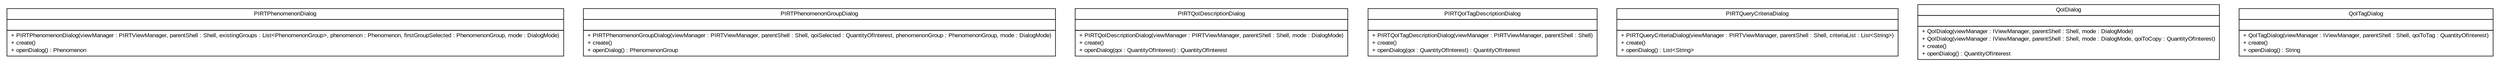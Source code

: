 #!/usr/local/bin/dot
#
# Class diagram 
# Generated by UMLGraph version R5_6-24-gf6e263 (http://www.umlgraph.org/)
#

digraph G {
	edge [fontname="arial",fontsize=10,labelfontname="arial",labelfontsize=10];
	node [fontname="arial",fontsize=10,shape=plaintext];
	nodesep=0.25;
	ranksep=0.5;
	// gov.sandia.cf.parts.ui.pirt.dialogs.PIRTPhenomenonDialog
	c25434 [label=<<table title="gov.sandia.cf.parts.ui.pirt.dialogs.PIRTPhenomenonDialog" border="0" cellborder="1" cellspacing="0" cellpadding="2" port="p" href="./PIRTPhenomenonDialog.html">
		<tr><td><table border="0" cellspacing="0" cellpadding="1">
<tr><td align="center" balign="center"> PIRTPhenomenonDialog </td></tr>
		</table></td></tr>
		<tr><td><table border="0" cellspacing="0" cellpadding="1">
<tr><td align="left" balign="left">  </td></tr>
		</table></td></tr>
		<tr><td><table border="0" cellspacing="0" cellpadding="1">
<tr><td align="left" balign="left"> + PIRTPhenomenonDialog(viewManager : PIRTViewManager, parentShell : Shell, existingGroups : List&lt;PhenomenonGroup&gt;, phenomenon : Phenomenon, firstGroupSelected : PhenomenonGroup, mode : DialogMode) </td></tr>
<tr><td align="left" balign="left"> + create() </td></tr>
<tr><td align="left" balign="left"> + openDialog() : Phenomenon </td></tr>
		</table></td></tr>
		</table>>, URL="./PIRTPhenomenonDialog.html", fontname="arial", fontcolor="black", fontsize=10.0];
	// gov.sandia.cf.parts.ui.pirt.dialogs.PIRTPhenomenonGroupDialog
	c25435 [label=<<table title="gov.sandia.cf.parts.ui.pirt.dialogs.PIRTPhenomenonGroupDialog" border="0" cellborder="1" cellspacing="0" cellpadding="2" port="p" href="./PIRTPhenomenonGroupDialog.html">
		<tr><td><table border="0" cellspacing="0" cellpadding="1">
<tr><td align="center" balign="center"> PIRTPhenomenonGroupDialog </td></tr>
		</table></td></tr>
		<tr><td><table border="0" cellspacing="0" cellpadding="1">
<tr><td align="left" balign="left">  </td></tr>
		</table></td></tr>
		<tr><td><table border="0" cellspacing="0" cellpadding="1">
<tr><td align="left" balign="left"> + PIRTPhenomenonGroupDialog(viewManager : PIRTViewManager, parentShell : Shell, qoiSelected : QuantityOfInterest, phenomenonGroup : PhenomenonGroup, mode : DialogMode) </td></tr>
<tr><td align="left" balign="left"> + create() </td></tr>
<tr><td align="left" balign="left"> + openDialog() : PhenomenonGroup </td></tr>
		</table></td></tr>
		</table>>, URL="./PIRTPhenomenonGroupDialog.html", fontname="arial", fontcolor="black", fontsize=10.0];
	// gov.sandia.cf.parts.ui.pirt.dialogs.PIRTQoIDescriptionDialog
	c25436 [label=<<table title="gov.sandia.cf.parts.ui.pirt.dialogs.PIRTQoIDescriptionDialog" border="0" cellborder="1" cellspacing="0" cellpadding="2" port="p" href="./PIRTQoIDescriptionDialog.html">
		<tr><td><table border="0" cellspacing="0" cellpadding="1">
<tr><td align="center" balign="center"> PIRTQoIDescriptionDialog </td></tr>
		</table></td></tr>
		<tr><td><table border="0" cellspacing="0" cellpadding="1">
<tr><td align="left" balign="left">  </td></tr>
		</table></td></tr>
		<tr><td><table border="0" cellspacing="0" cellpadding="1">
<tr><td align="left" balign="left"> + PIRTQoIDescriptionDialog(viewManager : PIRTViewManager, parentShell : Shell, mode : DialogMode) </td></tr>
<tr><td align="left" balign="left"> + create() </td></tr>
<tr><td align="left" balign="left"> + openDialog(qoi : QuantityOfInterest) : QuantityOfInterest </td></tr>
		</table></td></tr>
		</table>>, URL="./PIRTQoIDescriptionDialog.html", fontname="arial", fontcolor="black", fontsize=10.0];
	// gov.sandia.cf.parts.ui.pirt.dialogs.PIRTQoITagDescriptionDialog
	c25437 [label=<<table title="gov.sandia.cf.parts.ui.pirt.dialogs.PIRTQoITagDescriptionDialog" border="0" cellborder="1" cellspacing="0" cellpadding="2" port="p" href="./PIRTQoITagDescriptionDialog.html">
		<tr><td><table border="0" cellspacing="0" cellpadding="1">
<tr><td align="center" balign="center"> PIRTQoITagDescriptionDialog </td></tr>
		</table></td></tr>
		<tr><td><table border="0" cellspacing="0" cellpadding="1">
<tr><td align="left" balign="left">  </td></tr>
		</table></td></tr>
		<tr><td><table border="0" cellspacing="0" cellpadding="1">
<tr><td align="left" balign="left"> + PIRTQoITagDescriptionDialog(viewManager : PIRTViewManager, parentShell : Shell) </td></tr>
<tr><td align="left" balign="left"> + create() </td></tr>
<tr><td align="left" balign="left"> + openDialog(qoi : QuantityOfInterest) : QuantityOfInterest </td></tr>
		</table></td></tr>
		</table>>, URL="./PIRTQoITagDescriptionDialog.html", fontname="arial", fontcolor="black", fontsize=10.0];
	// gov.sandia.cf.parts.ui.pirt.dialogs.PIRTQueryCriteriaDialog
	c25438 [label=<<table title="gov.sandia.cf.parts.ui.pirt.dialogs.PIRTQueryCriteriaDialog" border="0" cellborder="1" cellspacing="0" cellpadding="2" port="p" href="./PIRTQueryCriteriaDialog.html">
		<tr><td><table border="0" cellspacing="0" cellpadding="1">
<tr><td align="center" balign="center"> PIRTQueryCriteriaDialog </td></tr>
		</table></td></tr>
		<tr><td><table border="0" cellspacing="0" cellpadding="1">
<tr><td align="left" balign="left">  </td></tr>
		</table></td></tr>
		<tr><td><table border="0" cellspacing="0" cellpadding="1">
<tr><td align="left" balign="left"> + PIRTQueryCriteriaDialog(viewManager : PIRTViewManager, parentShell : Shell, criteriaList : List&lt;String&gt;) </td></tr>
<tr><td align="left" balign="left"> + create() </td></tr>
<tr><td align="left" balign="left"> + openDialog() : List&lt;String&gt; </td></tr>
		</table></td></tr>
		</table>>, URL="./PIRTQueryCriteriaDialog.html", fontname="arial", fontcolor="black", fontsize=10.0];
	// gov.sandia.cf.parts.ui.pirt.dialogs.QoIDialog
	c25439 [label=<<table title="gov.sandia.cf.parts.ui.pirt.dialogs.QoIDialog" border="0" cellborder="1" cellspacing="0" cellpadding="2" port="p" href="./QoIDialog.html">
		<tr><td><table border="0" cellspacing="0" cellpadding="1">
<tr><td align="center" balign="center"> QoIDialog </td></tr>
		</table></td></tr>
		<tr><td><table border="0" cellspacing="0" cellpadding="1">
<tr><td align="left" balign="left">  </td></tr>
		</table></td></tr>
		<tr><td><table border="0" cellspacing="0" cellpadding="1">
<tr><td align="left" balign="left"> + QoIDialog(viewManager : IViewManager, parentShell : Shell, mode : DialogMode) </td></tr>
<tr><td align="left" balign="left"> + QoIDialog(viewManager : IViewManager, parentShell : Shell, mode : DialogMode, qoiToCopy : QuantityOfInterest) </td></tr>
<tr><td align="left" balign="left"> + create() </td></tr>
<tr><td align="left" balign="left"> + openDialog() : QuantityOfInterest </td></tr>
		</table></td></tr>
		</table>>, URL="./QoIDialog.html", fontname="arial", fontcolor="black", fontsize=10.0];
	// gov.sandia.cf.parts.ui.pirt.dialogs.QoITagDialog
	c25440 [label=<<table title="gov.sandia.cf.parts.ui.pirt.dialogs.QoITagDialog" border="0" cellborder="1" cellspacing="0" cellpadding="2" port="p" href="./QoITagDialog.html">
		<tr><td><table border="0" cellspacing="0" cellpadding="1">
<tr><td align="center" balign="center"> QoITagDialog </td></tr>
		</table></td></tr>
		<tr><td><table border="0" cellspacing="0" cellpadding="1">
<tr><td align="left" balign="left">  </td></tr>
		</table></td></tr>
		<tr><td><table border="0" cellspacing="0" cellpadding="1">
<tr><td align="left" balign="left"> + QoITagDialog(viewManager : IViewManager, parentShell : Shell, qoiToTag : QuantityOfInterest) </td></tr>
<tr><td align="left" balign="left"> + create() </td></tr>
<tr><td align="left" balign="left"> + openDialog() : String </td></tr>
		</table></td></tr>
		</table>>, URL="./QoITagDialog.html", fontname="arial", fontcolor="black", fontsize=10.0];
}

